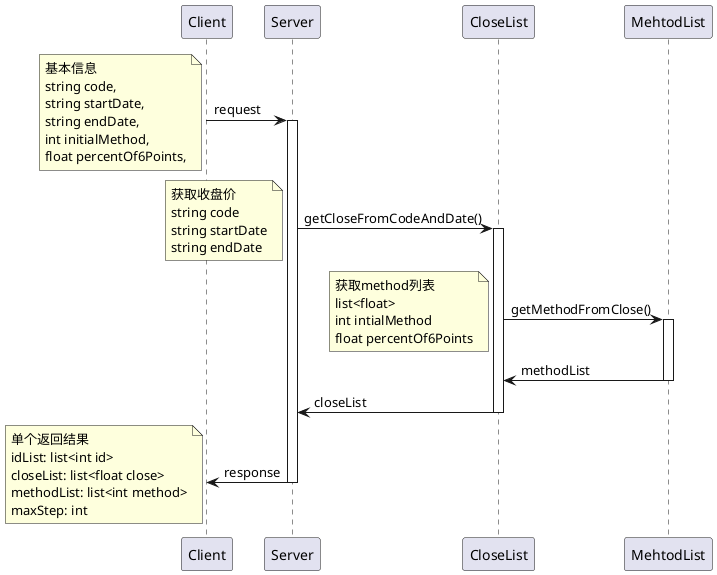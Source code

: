 @startuml single

'单个获取method数据'
Client -> Server : request
activate Server
note left 
基本信息
string code, 
string startDate, 
string endDate, 
int initialMethod, 
float percentOf6Points,
end note

Server -> CloseList: getCloseFromCodeAndDate()
activate CloseList
note left
获取收盘价
string code
string startDate
string endDate
end note

CloseList -> MehtodList: getMethodFromClose()
activate MehtodList
note left
获取method列表
list<float>
int intialMethod
float percentOf6Points
end note

MehtodList -> CloseList: methodList
deactivate MehtodList
CloseList -> Server: closeList
deactivate CloseList

Client <- Server : response
note left
单个返回结果
idList: list<int id>
closeList: list<float close>
methodList: list<int method>
maxStep: int
end note
deactivate Server

@enduml

